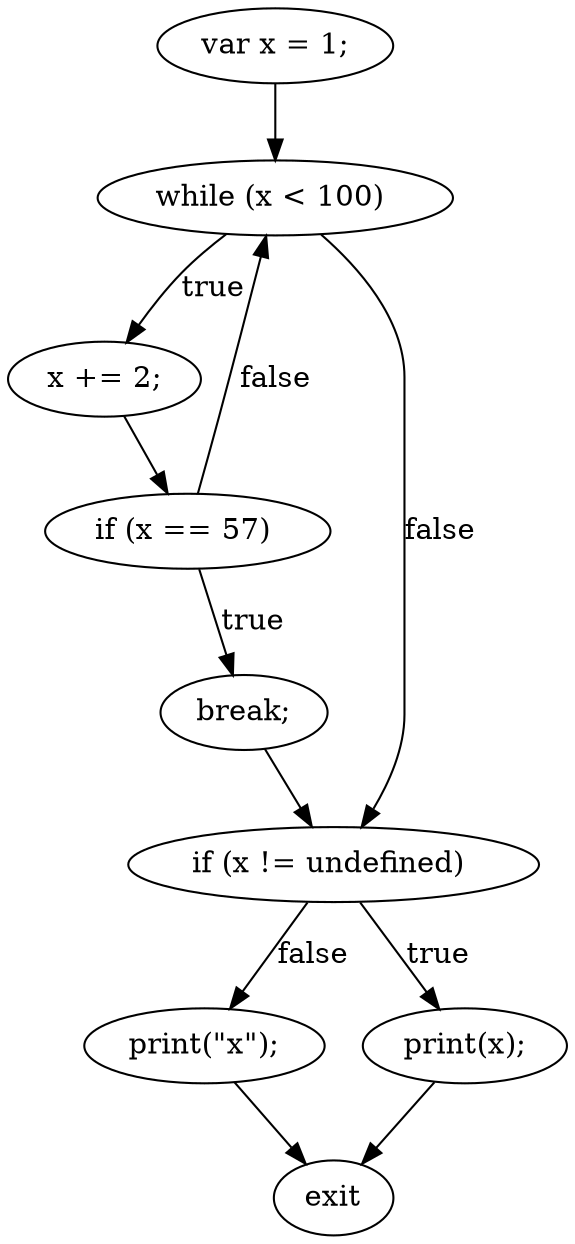 digraph {
"0" [label="break;\n"] 
"1" [label="var x = 1;\n"] 
"2" [label="while (x < 100) "] 
"3" [label="exit"] 
"4" [label="x += 2;\n"] 
"5" [label="print(\"x\");\n"] 
"6" [label="print(x);\n"] 
"7" [label="if (x == 57) "] 
"8" [label="if (x != undefined) "] 
"0" -> "8" [label=""] 
"1" -> "2" [label=""] 
"2" -> "8" [label="false"] 
"2" -> "4" [label="true"] 
"4" -> "7" [label=""] 
"5" -> "3" [label=""] 
"6" -> "3" [label=""] 
"7" -> "0" [label="true"] 
"7" -> "2" [label="false"] 
"8" -> "6" [label="true"] 
"8" -> "5" [label="false"] 
}
